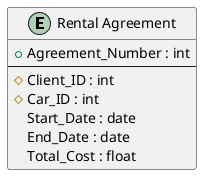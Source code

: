 @startuml
entity "Rental Agreement" as rental
{
  + Agreement_Number : int
  --
  # Client_ID : int
  # Car_ID : int
  Start_Date : date
  End_Date : date
  Total_Cost : float
}
@enduml